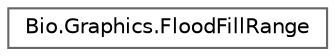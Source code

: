 digraph "Graphical Class Hierarchy"
{
 // LATEX_PDF_SIZE
  bgcolor="transparent";
  edge [fontname=Helvetica,fontsize=10,labelfontname=Helvetica,labelfontsize=10];
  node [fontname=Helvetica,fontsize=10,shape=box,height=0.2,width=0.4];
  rankdir="LR";
  Node0 [label="Bio.Graphics.FloodFillRange",height=0.2,width=0.4,color="grey40", fillcolor="white", style="filled",URL="$struct_bio_1_1_graphics_1_1_flood_fill_range.html",tooltip="Represents a linear range to be filled and branched from."];
}
